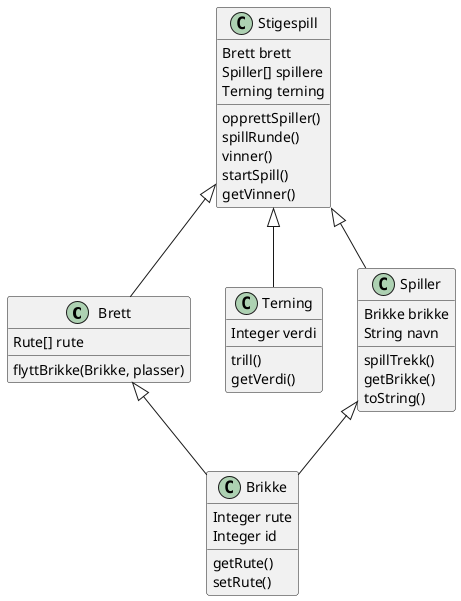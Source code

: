 @startuml
class Brett{
    Rute[] rute
    flyttBrikke(Brikke, plasser)
}
class Brikke{
    Integer rute
    Integer id
    getRute()
    setRute()
}


class Terning{
    Integer verdi
    trill()
    getVerdi()
}

class Spiller{
    Brikke brikke
    String navn
    spillTrekk()
    getBrikke()
    toString()
}

class Stigespill{
    Brett brett
    Spiller[] spillere
    Terning terning
    opprettSpiller()
    spillRunde()
    vinner()
    startSpill()
    getVinner()
}
Stigespill <|-- Spiller
Stigespill <|-- Terning
Stigespill <|-- Brett
Spiller <|-- Brikke
Brett <|-- Brikke

@enduml